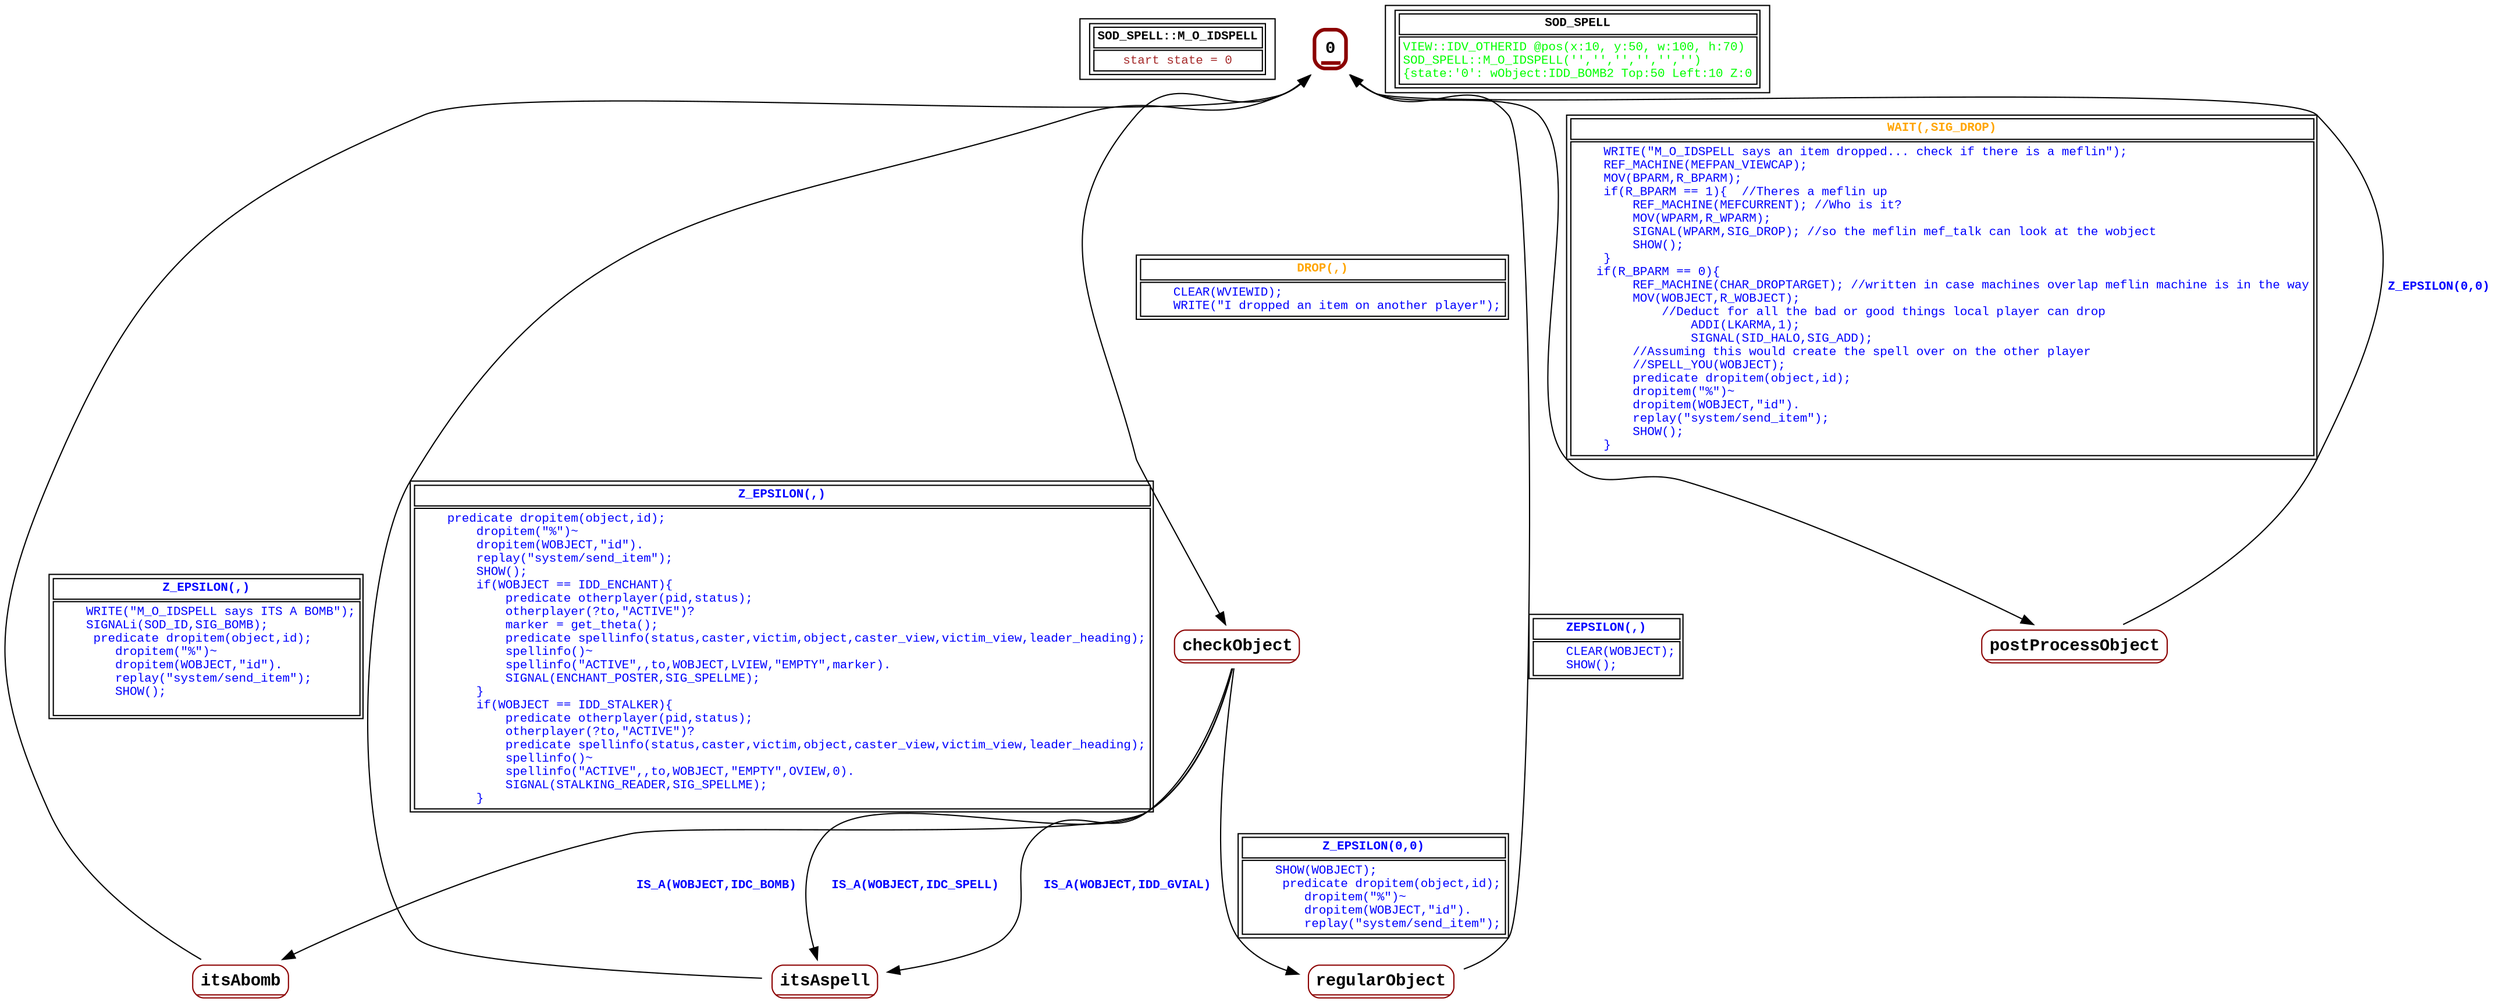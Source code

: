 digraph Automaton {
 fontname="Courier New"
	node [shape=oval, fontname="Courier New"];
	filename[shape = record, fontsize=10, label=< <table border="1"><tr><td><b>SOD_SPELL::M_O_IDSPELL<br align="left"/></b></td></tr>
<tr><td><font point-size="10" color ="brown">start state = 0<br align="left"/></font></td></tr></table>>
];
	0[shape = none, fontsize=14, label=< <table border="3" color="darkred" style="rounded"><tr><td sides="b"><b>0<br align="left"/></b></td></tr>
</table>>];
"0" -> "checkObject" [fontcolor=orange,fontsize=10,fontname="Courier New", label=< <table border="1"><tr><td><b>DROP(,)<br align="left"/></b></td></tr>
<tr><td><font point-size="10" color ="blue">    CLEAR(WVIEWID);<br align="left"/>    WRITE(&quot;I dropped an item on another player&quot;);<br align="left"/></font></td></tr></table>>
];
"0" -> "postProcessObject" [fontcolor=orange,fontsize=10,fontname="Courier New", label=< <table border="1"><tr><td><b>WAIT(,SIG_DROP)<br align="left"/></b></td></tr>
<tr><td><font point-size="10" color ="blue">    WRITE(&quot;M_O_IDSPELL says an item dropped... check if there is a meflin&quot;);<br align="left"/>    REF_MACHINE(MEFPAN_VIEWCAP);<br align="left"/>    MOV(BPARM,R_BPARM);<br align="left"/>    if(R_BPARM == 1)&#123;  //Theres a meflin up<br align="left"/>        REF_MACHINE(MEFCURRENT); //Who is it?<br align="left"/>        MOV(WPARM,R_WPARM);<br align="left"/>        SIGNAL(WPARM,SIG_DROP); //so the meflin mef_talk can look at the wobject<br align="left"/>        SHOW();<br align="left"/>    &#125;<br align="left"/>   if(R_BPARM == 0)&#123;<br align="left"/>        REF_MACHINE(CHAR_DROPTARGET); //written in case machines overlap meflin machine is in the way<br align="left"/>        MOV(WOBJECT,R_WOBJECT);<br align="left"/>            //Deduct for all the bad or good things local player can drop <br align="left"/>                ADDI(LKARMA,1); <br align="left"/>                SIGNAL(SID_HALO,SIG_ADD);<br align="left"/>        //Assuming this would create the spell over on the other player<br align="left"/>        //SPELL_YOU(WOBJECT);<br align="left"/>        predicate dropitem(object,id);<br align="left"/>        dropitem(&quot;%&quot;)~<br align="left"/>        dropitem(WOBJECT,&quot;id&quot;).<br align="left"/>        replay(&quot;system/send_item&quot;);<br align="left"/>        SHOW();<br align="left"/>    &#125; <br align="left"/></font></td></tr></table>>
];
	checkObject[shape = none, fontsize=14, label=< <table border="1" color="darkred" style="rounded"><tr><td sides="b"><b>checkObject<br align="left"/></b></td></tr>
</table>>];
"checkObject" -> "itsAbomb" [fontcolor=blue,fontsize=10,fontname="Courier New", label=< <table border="0"><tr><td><b>IS_A(WOBJECT,IDC_BOMB)<br align="left"/></b></td></tr>
</table>>
];
"checkObject" -> "itsAspell" [fontcolor=blue,fontsize=10,fontname="Courier New", label=< <table border="0"><tr><td><b>IS_A(WOBJECT,IDC_SPELL)<br align="left"/></b></td></tr>
</table>>
];
"checkObject" -> "itsAspell" [fontcolor=blue,fontsize=10,fontname="Courier New", label=< <table border="0"><tr><td><b>IS_A(WOBJECT,IDD_GVIAL)<br align="left"/></b></td></tr>
</table>>
];
"checkObject" -> "regularObject" [fontcolor=blue,fontsize=10,fontname="Courier New", label=< <table border="1"><tr><td><b>Z_EPSILON(0,0)<br align="left"/></b></td></tr>
<tr><td><font point-size="10" color ="blue">    SHOW(WOBJECT);<br align="left"/>     predicate dropitem(object,id);<br align="left"/>        dropitem(&quot;%&quot;)~<br align="left"/>        dropitem(WOBJECT,&quot;id&quot;).<br align="left"/>        replay(&quot;system/send_item&quot;);<br align="left"/></font></td></tr></table>>
];
	itsAbomb[shape = none, fontsize=14, label=< <table border="1" color="darkred" style="rounded"><tr><td sides="b"><b>itsAbomb<br align="left"/></b></td></tr>
</table>>];
"itsAbomb" -> "0" [fontcolor=blue,fontsize=10,fontname="Courier New", label=< <table border="1"><tr><td><b>Z_EPSILON(,)<br align="left"/></b></td></tr>
<tr><td><font point-size="10" color ="blue">    WRITE(&quot;M_O_IDSPELL says ITS A BOMB&quot;);<br align="left"/>    SIGNALi(SOD_ID,SIG_BOMB);<br align="left"/>     predicate dropitem(object,id);<br align="left"/>        dropitem(&quot;%&quot;)~<br align="left"/>        dropitem(WOBJECT,&quot;id&quot;).<br align="left"/>        replay(&quot;system/send_item&quot;);<br align="left"/>        SHOW();<br align="left"/>    <br align="left"/></font></td></tr></table>>
];
	itsAspell[shape = none, fontsize=14, label=< <table border="1" color="darkred" style="rounded"><tr><td sides="b"><b>itsAspell<br align="left"/></b></td></tr>
</table>>];
"itsAspell" -> "0" [fontcolor=blue,fontsize=10,fontname="Courier New", label=< <table border="1"><tr><td><b>Z_EPSILON(,)<br align="left"/></b></td></tr>
<tr><td><font point-size="10" color ="blue">    predicate dropitem(object,id);<br align="left"/>        dropitem(&quot;%&quot;)~<br align="left"/>        dropitem(WOBJECT,&quot;id&quot;).<br align="left"/>        replay(&quot;system/send_item&quot;);<br align="left"/>        SHOW();<br align="left"/>        if(WOBJECT == IDD_ENCHANT)&#123;<br align="left"/>            predicate otherplayer(pid,status);<br align="left"/>            otherplayer(?to,&quot;ACTIVE&quot;)?<br align="left"/>            marker = get_theta(); <br align="left"/>            predicate spellinfo(status,caster,victim,object,caster_view,victim_view,leader_heading);<br align="left"/>            spellinfo()~<br align="left"/>            spellinfo(&quot;ACTIVE&quot;,,to,WOBJECT,LVIEW,&quot;EMPTY&quot;,marker).<br align="left"/>            SIGNAL(ENCHANT_POSTER,SIG_SPELLME);<br align="left"/>        &#125;<br align="left"/>        if(WOBJECT == IDD_STALKER)&#123;<br align="left"/>            predicate otherplayer(pid,status);<br align="left"/>            otherplayer(?to,&quot;ACTIVE&quot;)?<br align="left"/>            predicate spellinfo(status,caster,victim,object,caster_view,victim_view,leader_heading);<br align="left"/>            spellinfo()~<br align="left"/>            spellinfo(&quot;ACTIVE&quot;,,to,WOBJECT,&quot;EMPTY&quot;,OVIEW,0).<br align="left"/>            SIGNAL(STALKING_READER,SIG_SPELLME);<br align="left"/>        &#125;<br align="left"/></font></td></tr></table>>
];
	postProcessObject[shape = none, fontsize=14, label=< <table border="1" color="darkred" style="rounded"><tr><td sides="b"><b>postProcessObject<br align="left"/></b></td></tr>
</table>>];
"postProcessObject" -> "0" [fontcolor=blue,fontsize=10,fontname="Courier New", label=< <table border="0"><tr><td><b>Z_EPSILON(0,0)<br align="left"/></b></td></tr>
</table>>
];
	regularObject[shape = none, fontsize=14, label=< <table border="1" color="darkred" style="rounded"><tr><td sides="b"><b>regularObject<br align="left"/></b></td></tr>
</table>>];
"regularObject" -> "0" [fontcolor=blue,fontsize=10,fontname="Courier New", label=< <table border="1"><tr><td><b>ZEPSILON(,)<br align="left"/></b></td></tr>
<tr><td><font point-size="10" color ="blue">    CLEAR(WOBJECT);<br align="left"/>    SHOW();<br align="left"/></font></td></tr></table>>
];
	status[shape = record, fontsize=10, label=< <table border="1"><tr><td><b>SOD_SPELL<br align="left"/></b></td></tr>
<tr><td><font point-size="10" color ="green">VIEW::IDV_OTHERID @pos(x:10, y:50, w:100, h:70)<br align="left"/>SOD_SPELL::M_O_IDSPELL(&apos;&apos;,&apos;&apos;,&apos;&apos;,&apos;&apos;,&apos;&apos;,&apos;&apos;)<br align="left"/>			&#123;state:&apos;0&apos;: wObject:IDD_BOMB2 Top:50 Left:10 Z:0<br align="left"/></font></td></tr></table>>
];
}
